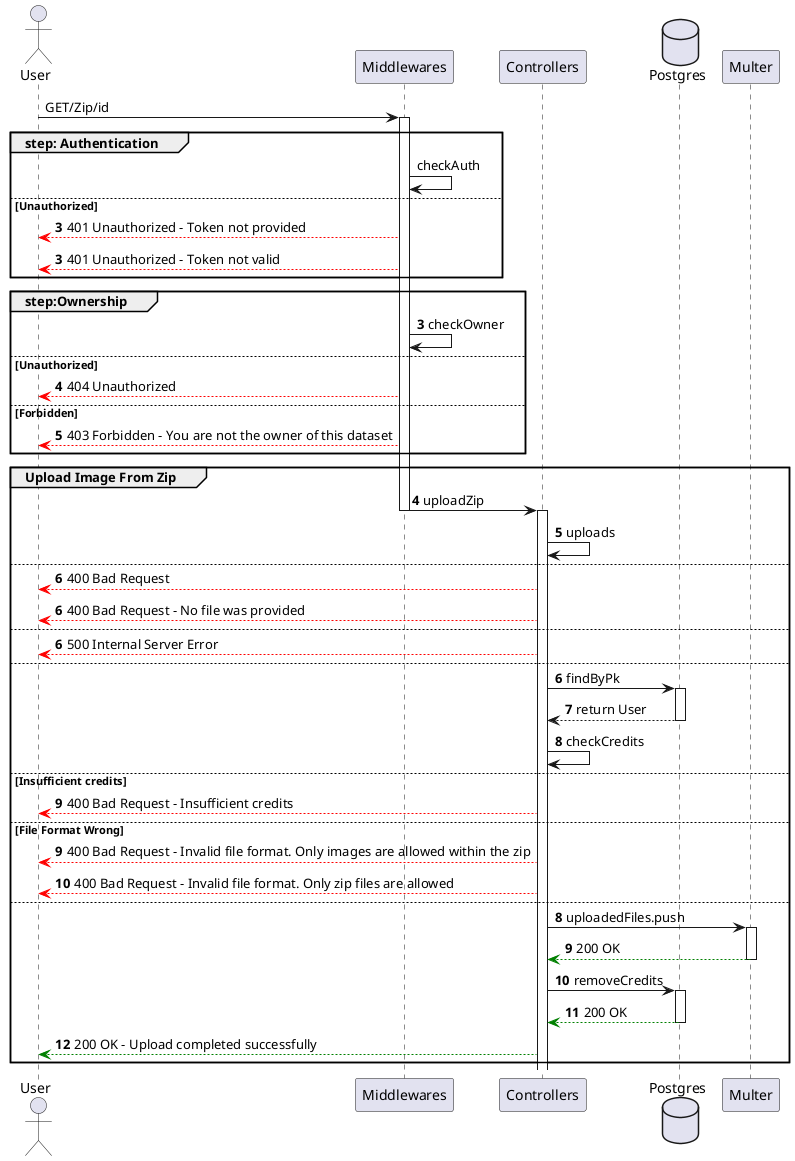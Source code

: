 @startuml UploadImageFromZip

actor User

participant Middlewares
participant Controllers
database Postgres
participant Multer 

User -> Middlewares ++: GET/Zip/id
group step: Authentication
    Middlewares -> Middlewares : checkAuth
else Unauthorized
    autonumber 3
    Middlewares --[#red]> User : 401 Unauthorized - Token not provided
    autonumber 3
    Middlewares --[#red]> User : 401 Unauthorized - Token not valid
end

group step:Ownership
    autonumber 3
    Middlewares -> Middlewares : checkOwner 
else Unauthorized
autonumber 4
    Middlewares --[#red]> User : 404 Unauthorized
else Forbidden 
    Middlewares --[#red]> User : 403 Forbidden - You are not the owner of this dataset
end

group Upload Image From Zip
    autonumber 4
    Middlewares -> Controllers --++: uploadZip
    Controllers -> Controllers : uploads
else
    autonumber 6
    Controllers --[#red]> User: 400 Bad Request
    autonumber 6
    Controllers --[#red]> User : 400 Bad Request - No file was provided
else    
    autonumber 6
    Controllers --[#red]> User: 500 Internal Server Error
    
else  
    autonumber 6
    Controllers -> Postgres ++: findByPk  
    Postgres --> Controllers --: return User
    Controllers -> Controllers: checkCredits
else Insufficient credits
    Controllers --[#red]> User: 400 Bad Request - Insufficient credits
else File Format Wrong
    autonumber 9
    Controllers --[#red]> User: 400 Bad Request - Invalid file format. Only images are allowed within the zip
    Controllers --[#red]> User: 400 Bad Request - Invalid file format. Only zip files are allowed
else 
    autonumber 8
    Controllers -> Multer++: uploadedFiles.push
    Multer --[#green]> Controllers --: 200 OK
    autonumber 10
    Controllers -> Postgres ++: removeCredits
    Postgres --[#green]> Controllers --: 200 OK
    Controllers --[#green]> User: 200 OK - Upload completed successfully
end

@enduml